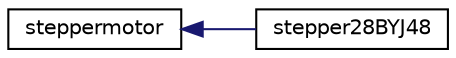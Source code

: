 digraph "Graphical Class Hierarchy"
{
  edge [fontname="Helvetica",fontsize="10",labelfontname="Helvetica",labelfontsize="10"];
  node [fontname="Helvetica",fontsize="10",shape=record];
  rankdir="LR";
  Node0 [label="steppermotor",height=0.2,width=0.4,color="black", fillcolor="white", style="filled",URL="$classsteppermotor.html",tooltip="Library for implementing a steppermotor with 4 input pins and 8 steps through a hwlib::port_out. "];
  Node0 -> Node1 [dir="back",color="midnightblue",fontsize="10",style="solid",fontname="Helvetica"];
  Node1 [label="stepper28BYJ48",height=0.2,width=0.4,color="black", fillcolor="white", style="filled",URL="$classstepper28BYJ48.html",tooltip="A subclass based on steppermotor. "];
}

